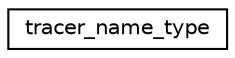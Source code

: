 digraph "Graphical Class Hierarchy"
{
 // INTERACTIVE_SVG=YES
 // LATEX_PDF_SIZE
  edge [fontname="Helvetica",fontsize="10",labelfontname="Helvetica",labelfontsize="10"];
  node [fontname="Helvetica",fontsize="10",shape=record];
  rankdir="LR";
  Node0 [label="tracer_name_type",height=0.2,width=0.4,color="black", fillcolor="white", style="filled",URL="$structtracer__manager__mod_1_1tracer__name__type.html",tooltip="Private type to holds string data for a tracer."];
}
